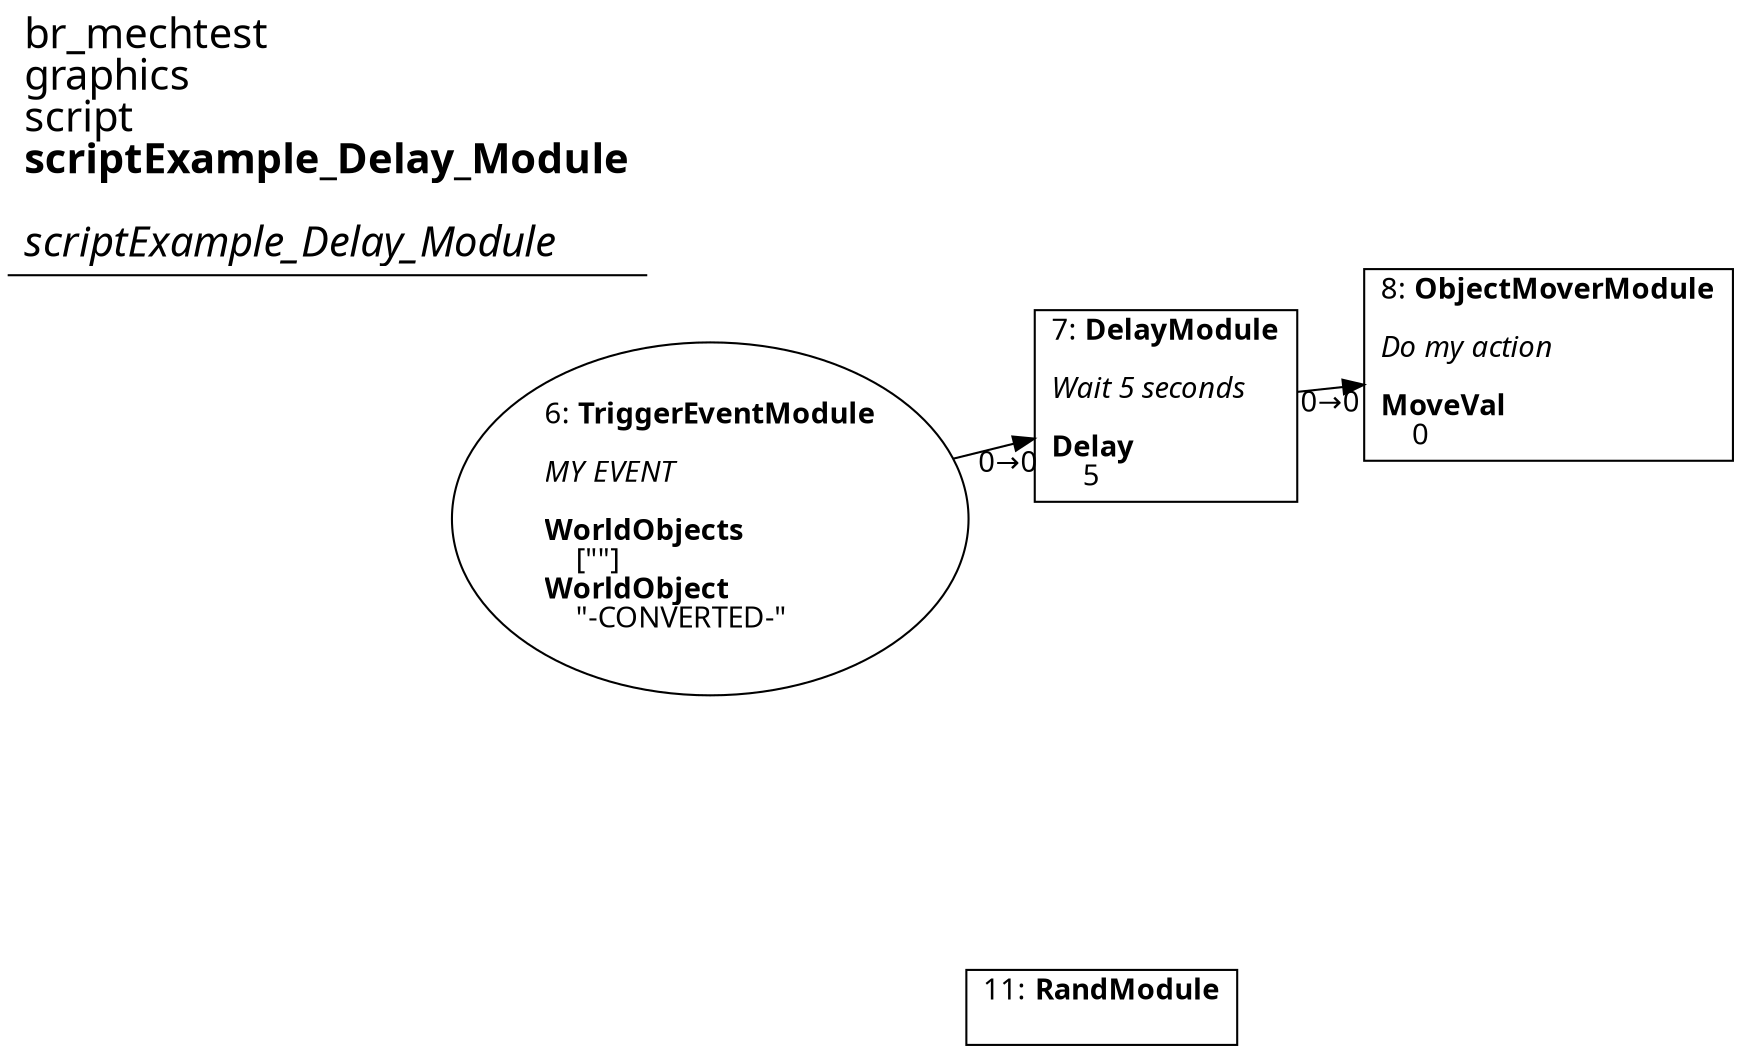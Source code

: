 digraph {
    layout = fdp;
    overlap = prism;
    sep = "+16";
    splines = spline;

    node [ shape = box ];

    graph [ fontname = "Segoe UI" ];
    node [ fontname = "Segoe UI" ];
    edge [ fontname = "Segoe UI" ];

    6 [ label = <6: <b>TriggerEventModule</b><br/><br/><i>MY EVENT<br align="left"/></i><br align="left"/><b>WorldObjects</b><br align="left"/>    [&quot;&quot;]<br align="left"/><b>WorldObject</b><br align="left"/>    &quot;-CONVERTED-&quot;<br align="left"/>> ];
    6 [ shape = oval ]
    6 [ pos = "0.291,-0.108!" ];
    6 -> 7 [ label = "0→0" ];

    7 [ label = <7: <b>DelayModule</b><br/><br/><i>Wait 5 seconds<br align="left"/></i><br align="left"/><b>Delay</b><br align="left"/>    5<br align="left"/>> ];
    7 [ pos = "0.528,-0.108!" ];
    7 -> 8 [ label = "0→0" ];

    8 [ label = <8: <b>ObjectMoverModule</b><br/><br/><i>Do my action<br align="left"/></i><br align="left"/><b>MoveVal</b><br align="left"/>    0<br align="left"/>> ];
    8 [ pos = "0.674,-0.108!" ];

    11 [ label = <11: <b>RandModule</b><br/><br/>> ];
    11 [ pos = "0.508,-0.377!" ];

    title [ pos = "0.29000002,-0.10700001!" ];
    title [ shape = underline ];
    title [ label = <<font point-size="20">br_mechtest<br align="left"/>graphics<br align="left"/>script<br align="left"/><b>scriptExample_Delay_Module</b><br align="left"/><br/><i>scriptExample_Delay_Module</i><br align="left"/></font>> ];
}
